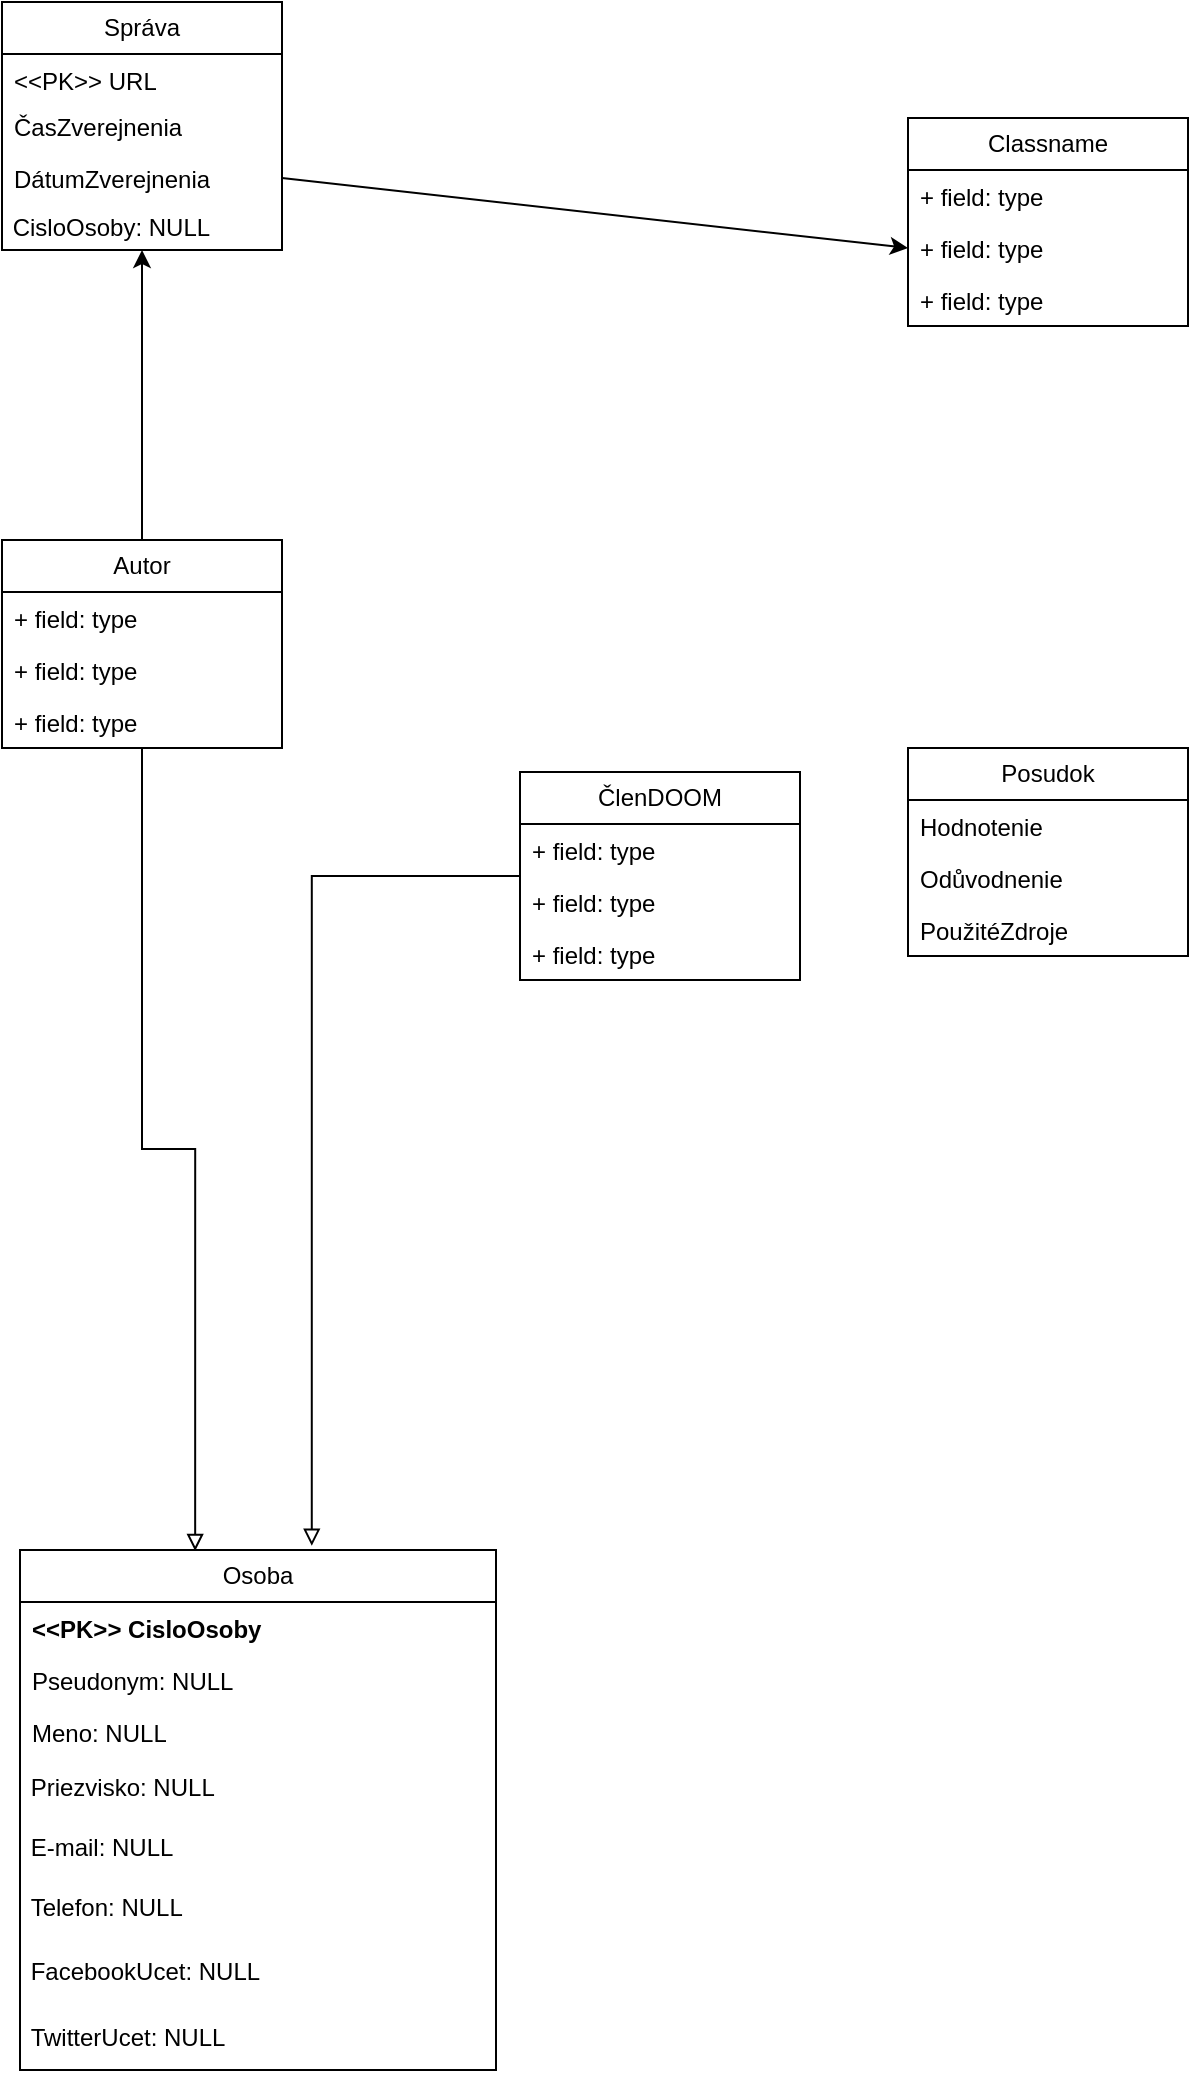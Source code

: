 <mxfile version="22.0.8" type="github">
  <diagram name="Page-1" id="c4acf3e9-155e-7222-9cf6-157b1a14988f">
    <mxGraphModel dx="1103" dy="580" grid="0" gridSize="10" guides="1" tooltips="1" connect="1" arrows="1" fold="1" page="1" pageScale="1" pageWidth="850" pageHeight="1100" background="none" math="0" shadow="0">
      <root>
        <mxCell id="0" />
        <mxCell id="1" parent="0" />
        <mxCell id="m7hgx1LQ3ufyT0KJ-3Pl-1" value="Správa" style="swimlane;fontStyle=0;childLayout=stackLayout;horizontal=1;startSize=26;fillColor=none;horizontalStack=0;resizeParent=1;resizeParentMax=0;resizeLast=0;collapsible=1;marginBottom=0;whiteSpace=wrap;html=1;" parent="1" vertex="1">
          <mxGeometry x="26" y="46" width="140" height="124" as="geometry" />
        </mxCell>
        <mxCell id="m7hgx1LQ3ufyT0KJ-3Pl-2" value="&amp;lt;&amp;lt;PK&amp;gt;&amp;gt; URL" style="text;strokeColor=none;fillColor=none;align=left;verticalAlign=top;spacingLeft=4;spacingRight=4;overflow=hidden;rotatable=0;points=[[0,0.5],[1,0.5]];portConstraint=eastwest;whiteSpace=wrap;html=1;" parent="m7hgx1LQ3ufyT0KJ-3Pl-1" vertex="1">
          <mxGeometry y="26" width="140" height="23" as="geometry" />
        </mxCell>
        <mxCell id="m7hgx1LQ3ufyT0KJ-3Pl-4" value="ČasZverejnenia" style="text;strokeColor=none;fillColor=none;align=left;verticalAlign=top;spacingLeft=4;spacingRight=4;overflow=hidden;rotatable=0;points=[[0,0.5],[1,0.5]];portConstraint=eastwest;whiteSpace=wrap;html=1;" parent="m7hgx1LQ3ufyT0KJ-3Pl-1" vertex="1">
          <mxGeometry y="49" width="140" height="26" as="geometry" />
        </mxCell>
        <mxCell id="m7hgx1LQ3ufyT0KJ-3Pl-3" value="DátumZverejnenia" style="text;strokeColor=none;fillColor=none;align=left;verticalAlign=top;spacingLeft=4;spacingRight=4;overflow=hidden;rotatable=0;points=[[0,0.5],[1,0.5]];portConstraint=eastwest;whiteSpace=wrap;html=1;" parent="m7hgx1LQ3ufyT0KJ-3Pl-1" vertex="1">
          <mxGeometry y="75" width="140" height="26" as="geometry" />
        </mxCell>
        <mxCell id="m7hgx1LQ3ufyT0KJ-3Pl-6" value="&lt;div&gt;&amp;nbsp;CisloOsoby: NULL&lt;/div&gt;" style="text;strokeColor=none;align=left;fillColor=none;html=1;verticalAlign=middle;whiteSpace=wrap;rounded=0;" parent="m7hgx1LQ3ufyT0KJ-3Pl-1" vertex="1">
          <mxGeometry y="101" width="140" height="23" as="geometry" />
        </mxCell>
        <mxCell id="m7hgx1LQ3ufyT0KJ-3Pl-5" value="" style="edgeStyle=none;orthogonalLoop=1;jettySize=auto;html=1;rounded=0;exitX=1;exitY=0.5;exitDx=0;exitDy=0;entryX=0;entryY=0.5;entryDx=0;entryDy=0;" parent="1" source="m7hgx1LQ3ufyT0KJ-3Pl-3" target="CTBgM6SOgvoHKboN44kC-2" edge="1">
          <mxGeometry width="80" relative="1" as="geometry">
            <mxPoint x="226" y="359" as="sourcePoint" />
            <mxPoint x="324" y="587" as="targetPoint" />
            <Array as="points" />
          </mxGeometry>
        </mxCell>
        <mxCell id="CTBgM6SOgvoHKboN44kC-1" value="Classname" style="swimlane;fontStyle=0;childLayout=stackLayout;horizontal=1;startSize=26;fillColor=none;horizontalStack=0;resizeParent=1;resizeParentMax=0;resizeLast=0;collapsible=1;marginBottom=0;whiteSpace=wrap;html=1;" parent="1" vertex="1">
          <mxGeometry x="479" y="104" width="140" height="104" as="geometry" />
        </mxCell>
        <mxCell id="CTBgM6SOgvoHKboN44kC-3" value="+ field: type" style="text;strokeColor=none;fillColor=none;align=left;verticalAlign=top;spacingLeft=4;spacingRight=4;overflow=hidden;rotatable=0;points=[[0,0.5],[1,0.5]];portConstraint=eastwest;whiteSpace=wrap;html=1;" parent="CTBgM6SOgvoHKboN44kC-1" vertex="1">
          <mxGeometry y="26" width="140" height="26" as="geometry" />
        </mxCell>
        <mxCell id="CTBgM6SOgvoHKboN44kC-2" value="+ field: type" style="text;strokeColor=none;fillColor=none;align=left;verticalAlign=top;spacingLeft=4;spacingRight=4;overflow=hidden;rotatable=0;points=[[0,0.5],[1,0.5]];portConstraint=eastwest;whiteSpace=wrap;html=1;" parent="CTBgM6SOgvoHKboN44kC-1" vertex="1">
          <mxGeometry y="52" width="140" height="26" as="geometry" />
        </mxCell>
        <mxCell id="CTBgM6SOgvoHKboN44kC-4" value="+ field: type" style="text;strokeColor=none;fillColor=none;align=left;verticalAlign=top;spacingLeft=4;spacingRight=4;overflow=hidden;rotatable=0;points=[[0,0.5],[1,0.5]];portConstraint=eastwest;whiteSpace=wrap;html=1;" parent="CTBgM6SOgvoHKboN44kC-1" vertex="1">
          <mxGeometry y="78" width="140" height="26" as="geometry" />
        </mxCell>
        <mxCell id="tlV6fnILcFrFBnI4IhaU-1" value="&lt;div&gt;Osoba&lt;/div&gt;" style="swimlane;fontStyle=0;childLayout=stackLayout;horizontal=1;startSize=26;fillColor=none;horizontalStack=0;resizeParent=1;resizeParentMax=0;resizeLast=0;collapsible=1;marginBottom=0;whiteSpace=wrap;html=1;" vertex="1" parent="1">
          <mxGeometry x="35" y="820" width="238" height="260" as="geometry" />
        </mxCell>
        <mxCell id="tlV6fnILcFrFBnI4IhaU-2" value="&lt;div&gt;&lt;b&gt;&amp;lt;&amp;lt;PK&amp;gt;&amp;gt; CisloOsoby&lt;/b&gt;&lt;/div&gt;" style="text;strokeColor=none;fillColor=none;align=left;verticalAlign=top;spacingLeft=4;spacingRight=4;overflow=hidden;rotatable=0;points=[[0,0.5],[1,0.5]];portConstraint=eastwest;whiteSpace=wrap;html=1;" vertex="1" parent="tlV6fnILcFrFBnI4IhaU-1">
          <mxGeometry y="26" width="238" height="26" as="geometry" />
        </mxCell>
        <mxCell id="tlV6fnILcFrFBnI4IhaU-3" value="Pseudonym: NULL" style="text;strokeColor=none;fillColor=none;align=left;verticalAlign=top;spacingLeft=4;spacingRight=4;overflow=hidden;rotatable=0;points=[[0,0.5],[1,0.5]];portConstraint=eastwest;whiteSpace=wrap;html=1;" vertex="1" parent="tlV6fnILcFrFBnI4IhaU-1">
          <mxGeometry y="52" width="238" height="26" as="geometry" />
        </mxCell>
        <mxCell id="tlV6fnILcFrFBnI4IhaU-4" value="Meno: NULL" style="text;strokeColor=none;fillColor=none;align=left;verticalAlign=top;spacingLeft=4;spacingRight=4;overflow=hidden;rotatable=0;points=[[0,0.5],[1,0.5]];portConstraint=eastwest;whiteSpace=wrap;html=1;" vertex="1" parent="tlV6fnILcFrFBnI4IhaU-1">
          <mxGeometry y="78" width="238" height="26" as="geometry" />
        </mxCell>
        <mxCell id="tlV6fnILcFrFBnI4IhaU-5" value="&lt;div&gt;&amp;nbsp;Priezvisko: NULL&lt;/div&gt;" style="text;strokeColor=none;align=left;fillColor=none;html=1;verticalAlign=middle;whiteSpace=wrap;rounded=0;" vertex="1" parent="tlV6fnILcFrFBnI4IhaU-1">
          <mxGeometry y="104" width="238" height="30" as="geometry" />
        </mxCell>
        <mxCell id="tlV6fnILcFrFBnI4IhaU-6" value="&amp;nbsp;E-mail: NULL" style="text;strokeColor=none;align=left;fillColor=none;html=1;verticalAlign=middle;whiteSpace=wrap;rounded=0;" vertex="1" parent="tlV6fnILcFrFBnI4IhaU-1">
          <mxGeometry y="134" width="238" height="30" as="geometry" />
        </mxCell>
        <mxCell id="tlV6fnILcFrFBnI4IhaU-7" value="&amp;nbsp;Telefon: NULL" style="text;strokeColor=none;align=left;fillColor=none;html=1;verticalAlign=middle;whiteSpace=wrap;rounded=0;" vertex="1" parent="tlV6fnILcFrFBnI4IhaU-1">
          <mxGeometry y="164" width="238" height="30" as="geometry" />
        </mxCell>
        <mxCell id="tlV6fnILcFrFBnI4IhaU-8" value="&amp;nbsp;FacebookUcet: NULL" style="text;strokeColor=none;align=left;fillColor=none;html=1;verticalAlign=middle;whiteSpace=wrap;rounded=0;" vertex="1" parent="tlV6fnILcFrFBnI4IhaU-1">
          <mxGeometry y="194" width="238" height="33" as="geometry" />
        </mxCell>
        <mxCell id="tlV6fnILcFrFBnI4IhaU-9" value="&amp;nbsp;TwitterUcet: NULL" style="text;strokeColor=none;align=left;fillColor=none;html=1;verticalAlign=middle;whiteSpace=wrap;rounded=0;" vertex="1" parent="tlV6fnILcFrFBnI4IhaU-1">
          <mxGeometry y="227" width="238" height="33" as="geometry" />
        </mxCell>
        <mxCell id="tlV6fnILcFrFBnI4IhaU-21" style="edgeStyle=orthogonalEdgeStyle;rounded=0;orthogonalLoop=1;jettySize=auto;html=1;entryX=0.613;entryY=-0.008;entryDx=0;entryDy=0;endArrow=block;endFill=0;entryPerimeter=0;" edge="1" parent="1" source="tlV6fnILcFrFBnI4IhaU-11" target="tlV6fnILcFrFBnI4IhaU-1">
          <mxGeometry relative="1" as="geometry" />
        </mxCell>
        <mxCell id="tlV6fnILcFrFBnI4IhaU-11" value="ČlenDOOM" style="swimlane;fontStyle=0;childLayout=stackLayout;horizontal=1;startSize=26;fillColor=none;horizontalStack=0;resizeParent=1;resizeParentMax=0;resizeLast=0;collapsible=1;marginBottom=0;whiteSpace=wrap;html=1;" vertex="1" parent="1">
          <mxGeometry x="285" y="431" width="140" height="104" as="geometry" />
        </mxCell>
        <mxCell id="tlV6fnILcFrFBnI4IhaU-12" value="+ field: type" style="text;strokeColor=none;fillColor=none;align=left;verticalAlign=top;spacingLeft=4;spacingRight=4;overflow=hidden;rotatable=0;points=[[0,0.5],[1,0.5]];portConstraint=eastwest;whiteSpace=wrap;html=1;" vertex="1" parent="tlV6fnILcFrFBnI4IhaU-11">
          <mxGeometry y="26" width="140" height="26" as="geometry" />
        </mxCell>
        <mxCell id="tlV6fnILcFrFBnI4IhaU-13" value="+ field: type" style="text;strokeColor=none;fillColor=none;align=left;verticalAlign=top;spacingLeft=4;spacingRight=4;overflow=hidden;rotatable=0;points=[[0,0.5],[1,0.5]];portConstraint=eastwest;whiteSpace=wrap;html=1;" vertex="1" parent="tlV6fnILcFrFBnI4IhaU-11">
          <mxGeometry y="52" width="140" height="26" as="geometry" />
        </mxCell>
        <mxCell id="tlV6fnILcFrFBnI4IhaU-14" value="+ field: type" style="text;strokeColor=none;fillColor=none;align=left;verticalAlign=top;spacingLeft=4;spacingRight=4;overflow=hidden;rotatable=0;points=[[0,0.5],[1,0.5]];portConstraint=eastwest;whiteSpace=wrap;html=1;" vertex="1" parent="tlV6fnILcFrFBnI4IhaU-11">
          <mxGeometry y="78" width="140" height="26" as="geometry" />
        </mxCell>
        <mxCell id="tlV6fnILcFrFBnI4IhaU-23" style="edgeStyle=orthogonalEdgeStyle;rounded=0;orthogonalLoop=1;jettySize=auto;html=1;" edge="1" parent="1" source="tlV6fnILcFrFBnI4IhaU-17" target="m7hgx1LQ3ufyT0KJ-3Pl-6">
          <mxGeometry relative="1" as="geometry" />
        </mxCell>
        <mxCell id="tlV6fnILcFrFBnI4IhaU-17" value="Autor" style="swimlane;fontStyle=0;childLayout=stackLayout;horizontal=1;startSize=26;fillColor=none;horizontalStack=0;resizeParent=1;resizeParentMax=0;resizeLast=0;collapsible=1;marginBottom=0;whiteSpace=wrap;html=1;" vertex="1" parent="1">
          <mxGeometry x="26" y="315" width="140" height="104" as="geometry" />
        </mxCell>
        <mxCell id="tlV6fnILcFrFBnI4IhaU-18" value="+ field: type" style="text;strokeColor=none;fillColor=none;align=left;verticalAlign=top;spacingLeft=4;spacingRight=4;overflow=hidden;rotatable=0;points=[[0,0.5],[1,0.5]];portConstraint=eastwest;whiteSpace=wrap;html=1;" vertex="1" parent="tlV6fnILcFrFBnI4IhaU-17">
          <mxGeometry y="26" width="140" height="26" as="geometry" />
        </mxCell>
        <mxCell id="tlV6fnILcFrFBnI4IhaU-19" value="+ field: type" style="text;strokeColor=none;fillColor=none;align=left;verticalAlign=top;spacingLeft=4;spacingRight=4;overflow=hidden;rotatable=0;points=[[0,0.5],[1,0.5]];portConstraint=eastwest;whiteSpace=wrap;html=1;" vertex="1" parent="tlV6fnILcFrFBnI4IhaU-17">
          <mxGeometry y="52" width="140" height="26" as="geometry" />
        </mxCell>
        <mxCell id="tlV6fnILcFrFBnI4IhaU-20" value="+ field: type" style="text;strokeColor=none;fillColor=none;align=left;verticalAlign=top;spacingLeft=4;spacingRight=4;overflow=hidden;rotatable=0;points=[[0,0.5],[1,0.5]];portConstraint=eastwest;whiteSpace=wrap;html=1;" vertex="1" parent="tlV6fnILcFrFBnI4IhaU-17">
          <mxGeometry y="78" width="140" height="26" as="geometry" />
        </mxCell>
        <mxCell id="tlV6fnILcFrFBnI4IhaU-22" style="edgeStyle=orthogonalEdgeStyle;rounded=0;orthogonalLoop=1;jettySize=auto;html=1;entryX=0.368;entryY=0.002;entryDx=0;entryDy=0;entryPerimeter=0;endArrow=block;endFill=0;" edge="1" parent="1" source="tlV6fnILcFrFBnI4IhaU-17" target="tlV6fnILcFrFBnI4IhaU-1">
          <mxGeometry relative="1" as="geometry" />
        </mxCell>
        <mxCell id="tlV6fnILcFrFBnI4IhaU-25" value="&lt;div&gt;Posudok&lt;br&gt;&lt;/div&gt;" style="swimlane;fontStyle=0;childLayout=stackLayout;horizontal=1;startSize=26;fillColor=none;horizontalStack=0;resizeParent=1;resizeParentMax=0;resizeLast=0;collapsible=1;marginBottom=0;whiteSpace=wrap;html=1;" vertex="1" parent="1">
          <mxGeometry x="479" y="419" width="140" height="104" as="geometry" />
        </mxCell>
        <mxCell id="tlV6fnILcFrFBnI4IhaU-26" value="Hodnotenie" style="text;strokeColor=none;fillColor=none;align=left;verticalAlign=top;spacingLeft=4;spacingRight=4;overflow=hidden;rotatable=0;points=[[0,0.5],[1,0.5]];portConstraint=eastwest;whiteSpace=wrap;html=1;" vertex="1" parent="tlV6fnILcFrFBnI4IhaU-25">
          <mxGeometry y="26" width="140" height="26" as="geometry" />
        </mxCell>
        <mxCell id="tlV6fnILcFrFBnI4IhaU-27" value="Odůvodnenie" style="text;strokeColor=none;fillColor=none;align=left;verticalAlign=top;spacingLeft=4;spacingRight=4;overflow=hidden;rotatable=0;points=[[0,0.5],[1,0.5]];portConstraint=eastwest;whiteSpace=wrap;html=1;" vertex="1" parent="tlV6fnILcFrFBnI4IhaU-25">
          <mxGeometry y="52" width="140" height="26" as="geometry" />
        </mxCell>
        <mxCell id="tlV6fnILcFrFBnI4IhaU-28" value="PoužitéZdroje" style="text;strokeColor=none;fillColor=none;align=left;verticalAlign=top;spacingLeft=4;spacingRight=4;overflow=hidden;rotatable=0;points=[[0,0.5],[1,0.5]];portConstraint=eastwest;whiteSpace=wrap;html=1;" vertex="1" parent="tlV6fnILcFrFBnI4IhaU-25">
          <mxGeometry y="78" width="140" height="26" as="geometry" />
        </mxCell>
      </root>
    </mxGraphModel>
  </diagram>
</mxfile>
